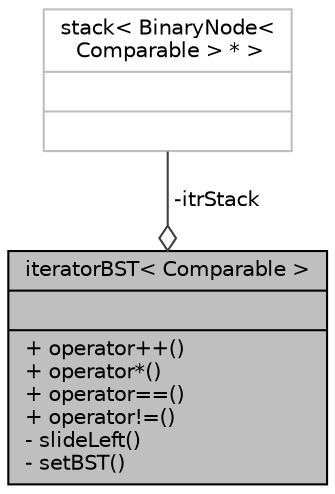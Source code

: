 digraph "iteratorBST&lt; Comparable &gt;"
{
 // LATEX_PDF_SIZE
  bgcolor="transparent";
  edge [fontname="Helvetica",fontsize="10",labelfontname="Helvetica",labelfontsize="10"];
  node [fontname="Helvetica",fontsize="10",shape=record];
  Node1 [label="{iteratorBST\< Comparable \>\n||+ operator++()\l+ operator*()\l+ operator==()\l+ operator!=()\l- slideLeft()\l- setBST()\l}",height=0.2,width=0.4,color="black", fillcolor="grey75", style="filled", fontcolor="black",tooltip=" "];
  Node2 -> Node1 [color="grey25",fontsize="10",style="solid",label=" -itrStack" ,arrowhead="odiamond",fontname="Helvetica"];
  Node2 [label="{stack\< BinaryNode\<\l Comparable \> * \>\n||}",height=0.2,width=0.4,color="grey75",tooltip=" "];
}
